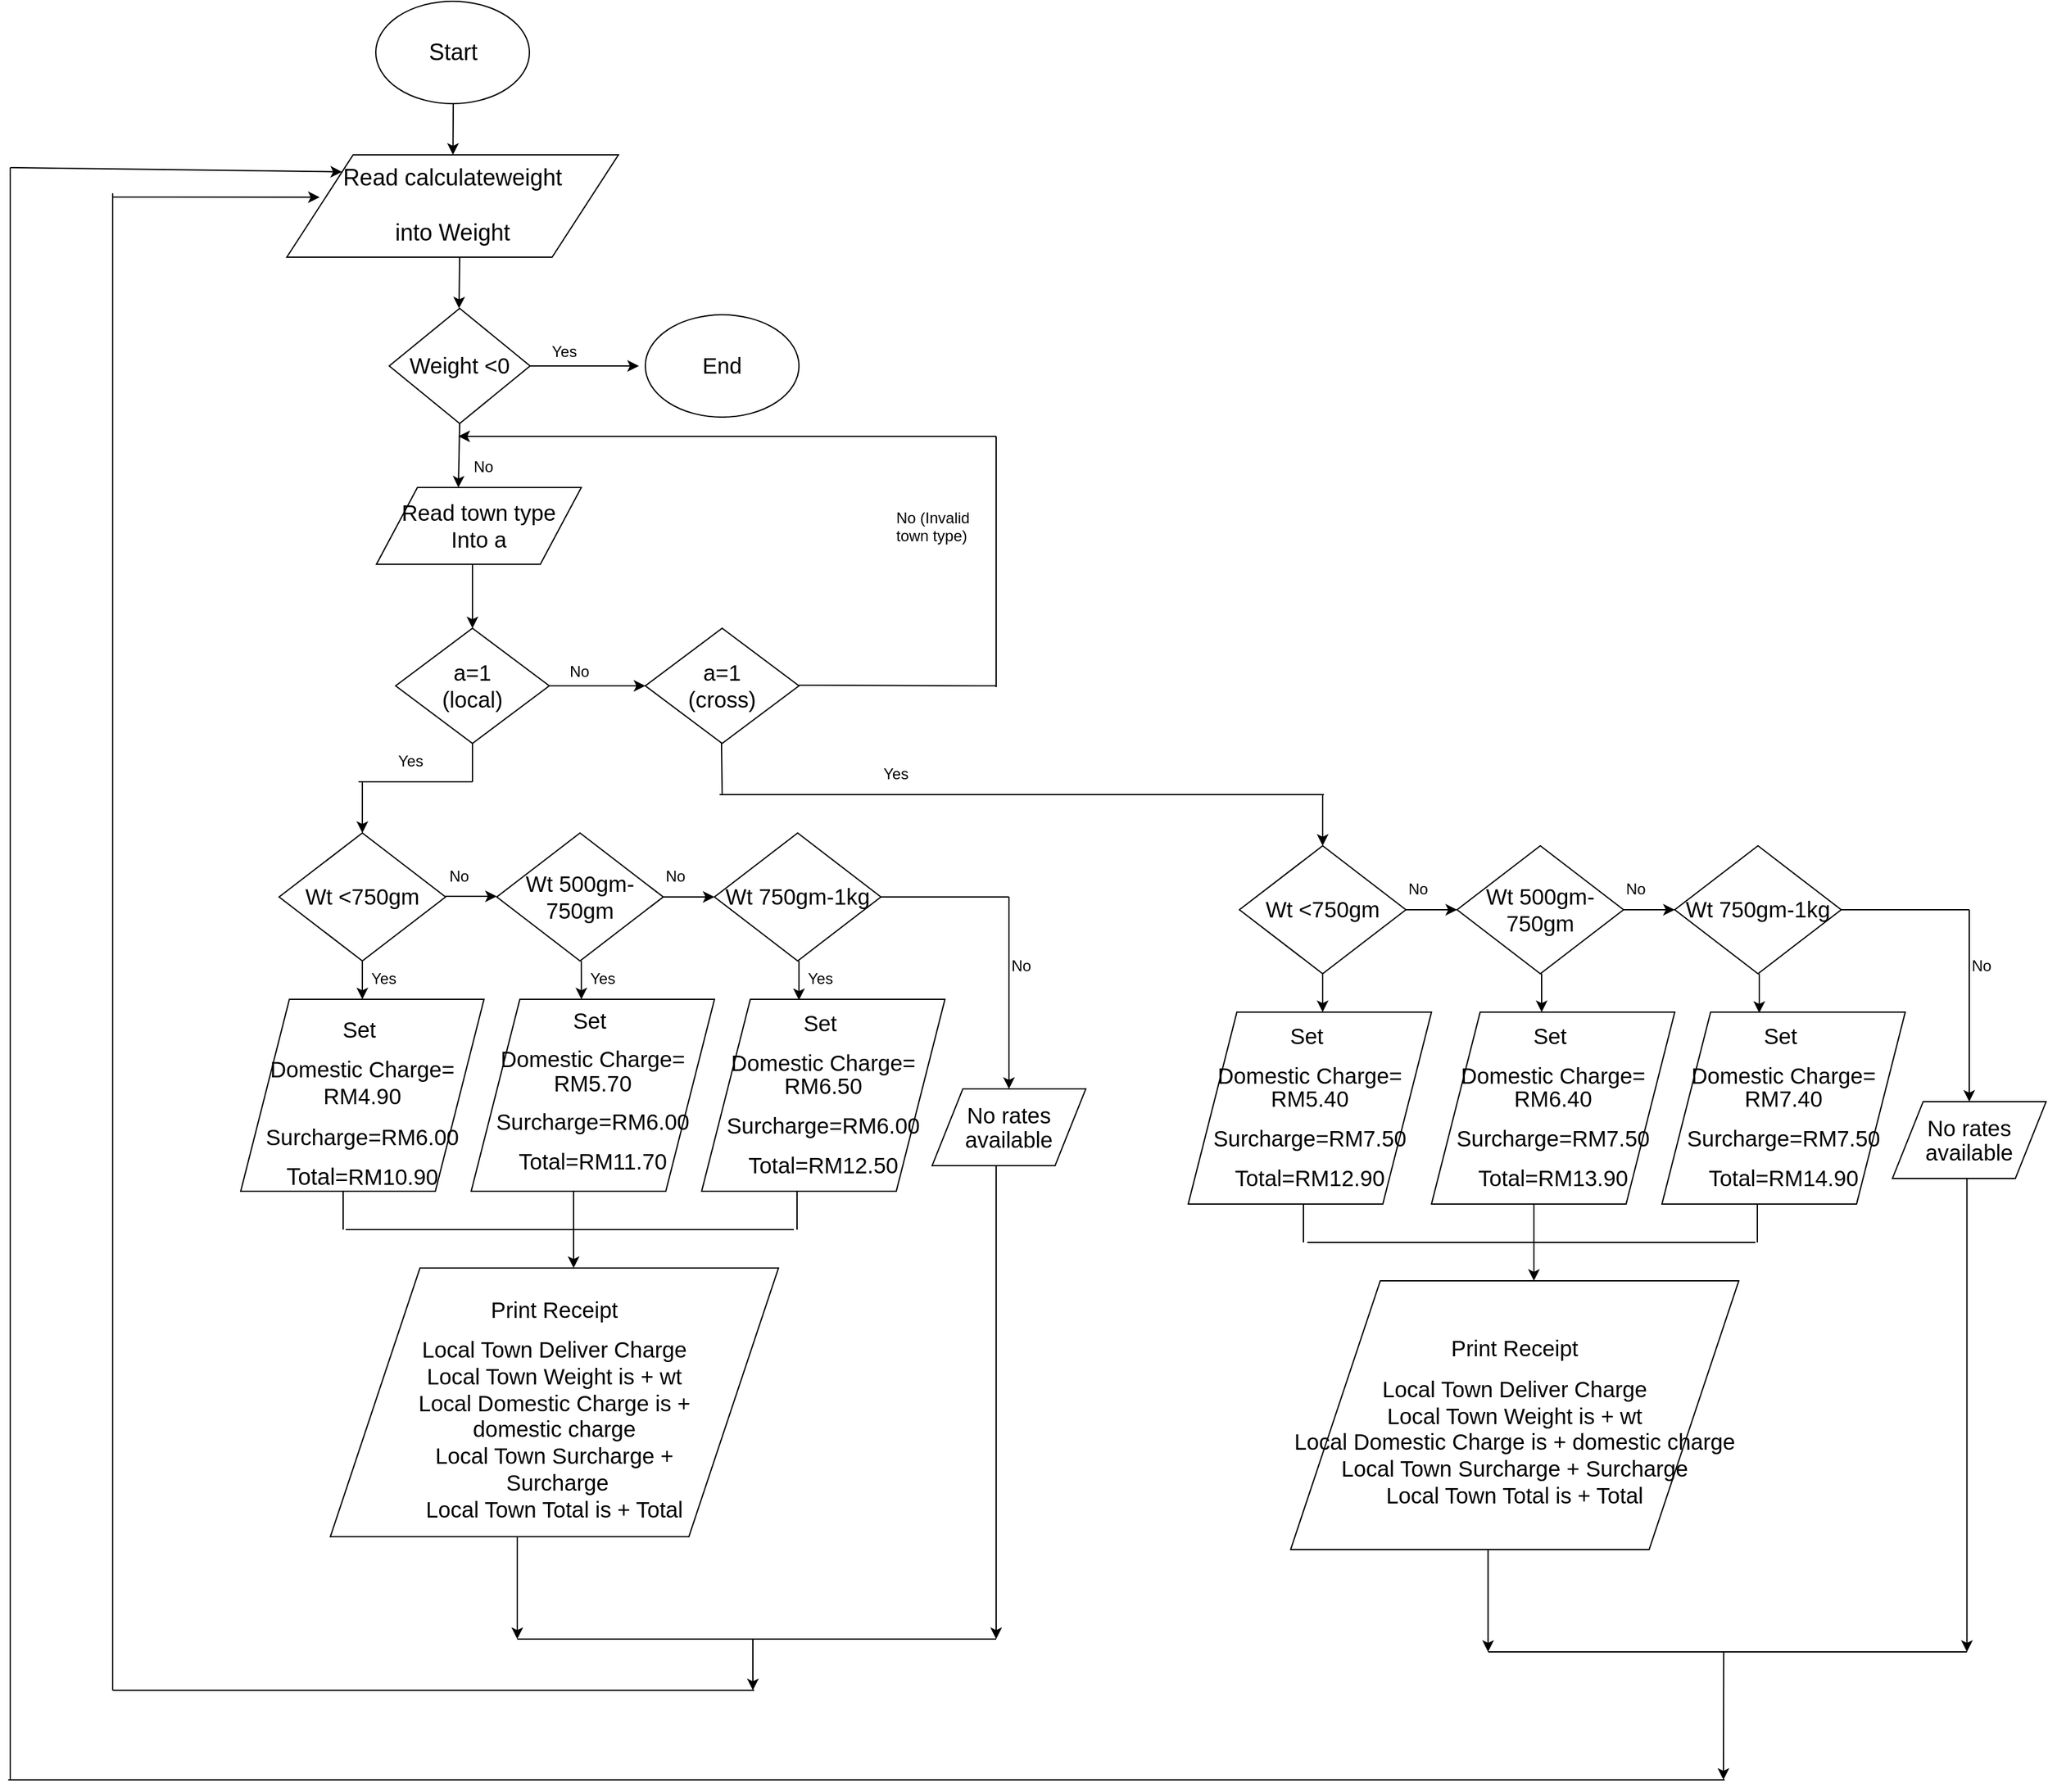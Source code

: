 <mxfile version="12.4.2" type="github" pages="1">
  <diagram id="fZQAIkFPSf0FC2olkCXM" name="Page-1">
    <mxGraphModel dx="1888" dy="580" grid="1" gridSize="10" guides="1" tooltips="1" connect="1" arrows="1" fold="1" page="1" pageScale="1" pageWidth="850" pageHeight="1100" math="0" shadow="0">
      <root>
        <mxCell id="0"/>
        <mxCell id="1" parent="0"/>
        <mxCell id="2pzmDeQNMWU30Hr4lsu3-1" value="&lt;font style=&quot;font-size: 18px&quot;&gt;Start&lt;/font&gt;" style="ellipse;whiteSpace=wrap;html=1;" parent="1" vertex="1">
          <mxGeometry x="-474.5" y="50" width="120" height="80" as="geometry"/>
        </mxCell>
        <mxCell id="2pzmDeQNMWU30Hr4lsu3-3" value="&lt;font style=&quot;font-size: 18px&quot;&gt;&lt;span style=&quot;text-align: left ; white-space: nowrap&quot;&gt;Read calculateweight&lt;/span&gt;&lt;br style=&quot;text-align: left ; white-space: nowrap&quot;&gt;&lt;br style=&quot;text-align: left ; white-space: nowrap&quot;&gt;&lt;span style=&quot;text-align: left ; white-space: nowrap&quot;&gt;into Weight&lt;/span&gt;&lt;/font&gt;" style="shape=parallelogram;perimeter=parallelogramPerimeter;whiteSpace=wrap;html=1;" parent="1" vertex="1">
          <mxGeometry x="-544" y="170" width="259" height="80" as="geometry"/>
        </mxCell>
        <mxCell id="2pzmDeQNMWU30Hr4lsu3-5" value="&lt;p class=&quot;MsoNormal&quot; align=&quot;center&quot;&gt;&lt;span style=&quot;font-size: 13.0pt ; line-height: 107%&quot;&gt;Weight &amp;lt;0&lt;/span&gt;&lt;/p&gt;" style="rhombus;whiteSpace=wrap;html=1;" parent="1" vertex="1">
          <mxGeometry x="-464" y="290" width="110" height="90" as="geometry"/>
        </mxCell>
        <mxCell id="2pzmDeQNMWU30Hr4lsu3-6" value="&lt;p class=&quot;MsoNormal&quot; align=&quot;center&quot;&gt;&lt;span style=&quot;font-size: 13.0pt ; line-height: 107%&quot;&gt;End&lt;/span&gt;&lt;/p&gt;" style="ellipse;whiteSpace=wrap;html=1;" parent="1" vertex="1">
          <mxGeometry x="-264" y="295" width="120" height="80" as="geometry"/>
        </mxCell>
        <mxCell id="2pzmDeQNMWU30Hr4lsu3-7" value="&lt;span style=&quot;font-size: 17.333px&quot;&gt;Read town type&lt;br&gt;Into a&lt;br&gt;&lt;/span&gt;" style="shape=parallelogram;perimeter=parallelogramPerimeter;whiteSpace=wrap;html=1;" parent="1" vertex="1">
          <mxGeometry x="-474" y="430" width="160" height="60" as="geometry"/>
        </mxCell>
        <mxCell id="2pzmDeQNMWU30Hr4lsu3-8" value="&lt;span style=&quot;font-size: 17.333px&quot;&gt;a=1&lt;br&gt;(local)&lt;br&gt;&lt;/span&gt;" style="rhombus;whiteSpace=wrap;html=1;" parent="1" vertex="1">
          <mxGeometry x="-459" y="540" width="120" height="90" as="geometry"/>
        </mxCell>
        <mxCell id="2pzmDeQNMWU30Hr4lsu3-9" value="&lt;span style=&quot;font-size: 17.333px&quot;&gt;a=1&lt;br&gt;(cross)&lt;br&gt;&lt;/span&gt;" style="rhombus;whiteSpace=wrap;html=1;" parent="1" vertex="1">
          <mxGeometry x="-264" y="540" width="120" height="90" as="geometry"/>
        </mxCell>
        <mxCell id="2pzmDeQNMWU30Hr4lsu3-10" value="&lt;p class=&quot;MsoNormal&quot; align=&quot;center&quot;&gt;&lt;span style=&quot;font-size: 13.0pt ; line-height: 107%&quot;&gt;Wt &amp;lt;750gm&lt;/span&gt;&lt;/p&gt;" style="rhombus;whiteSpace=wrap;html=1;" parent="1" vertex="1">
          <mxGeometry x="-550" y="700" width="130" height="100" as="geometry"/>
        </mxCell>
        <mxCell id="2pzmDeQNMWU30Hr4lsu3-11" value="&lt;p class=&quot;MsoNormal&quot; align=&quot;center&quot;&gt;&lt;span style=&quot;color: rgba(0 , 0 , 0 , 0) ; font-family: monospace ; font-size: 0px ; white-space: nowrap&quot;&gt;%3CmxGraphModel%3E%3Croot%3E%3CmxCell%20id%3D%220%22%2F%3E%3CmxCell%20id%3D%221%22%20parent%3D%220%22%2F%3E%3CmxCell%20id%3D%222%22%20value%3D%22%26lt%3Bp%20class%3D%26quot%3BMsoNormal%26quot%3B%20align%3D%26quot%3Bcenter%26quot%3B%26gt%3B%26lt%3Bspan%20style%3D%26quot%3Bfont-size%3A%2013.0pt%20%3B%20line-height%3A%20107%25%26quot%3B%26gt%3BWt%20below%20500gm%26lt%3B%2Fspan%26gt%3B%26lt%3B%2Fp%26gt%3B%22%20style%3D%22rhombus%3BwhiteSpace%3Dwrap%3Bhtml%3D1%3B%22%20vertex%3D%221%22%20parent%3D%221%22%3E%3CmxGeometry%20x%3D%2210%22%20y%3D%22510%22%20width%3D%22130%22%20height%3D%22100%22%20as%3D%22geometry%22%2F%3E%3C%2FmxCell%3E%3C%2Froot%3E%3C%2FmxGraphModel%3E&lt;/span&gt;&lt;span style=&quot;font-size: 13pt&quot;&gt;Wt 500gm-750gm&lt;/span&gt;&lt;br&gt;&lt;/p&gt;&lt;p class=&quot;MsoNormal&quot; align=&quot;center&quot;&gt;&lt;span style=&quot;font-size: 13.0pt ; line-height: 107%&quot;&gt;&lt;/span&gt;&lt;/p&gt;" style="rhombus;whiteSpace=wrap;html=1;" parent="1" vertex="1">
          <mxGeometry x="-380" y="700" width="130" height="100" as="geometry"/>
        </mxCell>
        <mxCell id="2pzmDeQNMWU30Hr4lsu3-12" value="&lt;p class=&quot;MsoNormal&quot; align=&quot;center&quot;&gt;&lt;span style=&quot;font-size: 13.0pt ; line-height: 107%&quot;&gt;Wt 750gm-1kg&lt;/span&gt;&lt;/p&gt;&lt;p class=&quot;MsoNormal&quot; align=&quot;center&quot;&gt;&lt;span style=&quot;font-size: 13.0pt ; line-height: 107%&quot;&gt;&lt;/span&gt;&lt;/p&gt;" style="rhombus;whiteSpace=wrap;html=1;" parent="1" vertex="1">
          <mxGeometry x="-210" y="700" width="130" height="100" as="geometry"/>
        </mxCell>
        <mxCell id="2pzmDeQNMWU30Hr4lsu3-13" value="&lt;p class=&quot;MsoNormal&quot; align=&quot;center&quot;&gt;&lt;span style=&quot;font-size: 13.0pt ; line-height: 107%&quot;&gt;Set&amp;nbsp;&lt;/span&gt;&lt;/p&gt;&lt;p class=&quot;MsoNormal&quot; align=&quot;center&quot;&gt;&lt;span style=&quot;font-size: 13pt&quot;&gt;Domestic Charge= RM4.90&lt;/span&gt;&lt;/p&gt;&lt;p class=&quot;MsoNormal&quot; align=&quot;center&quot;&gt;&lt;span style=&quot;font-size: 13.0pt ; line-height: 107%&quot;&gt;Surcharge=RM6.00&lt;/span&gt;&lt;/p&gt;&lt;span style=&quot;line-height: 107% ; font-family: &amp;#34;calibri&amp;#34; , sans-serif&quot;&gt;&lt;font style=&quot;font-size: 18px&quot;&gt;Total&lt;/font&gt;&lt;/span&gt;&lt;span style=&quot;font-size: 13.0pt ; line-height: 107% ; font-family: &amp;#34;calibri&amp;#34; , sans-serif&quot;&gt;=RM10.90&lt;/span&gt;" style="shape=parallelogram;perimeter=parallelogramPerimeter;whiteSpace=wrap;html=1;" parent="1" vertex="1">
          <mxGeometry x="-580" y="830" width="190" height="150" as="geometry"/>
        </mxCell>
        <mxCell id="2pzmDeQNMWU30Hr4lsu3-14" value="&lt;p class=&quot;MsoNormal&quot; align=&quot;center&quot;&gt;&lt;span style=&quot;font-size: 13.0pt ; line-height: 107%&quot;&gt;&lt;br&gt;&lt;/span&gt;&lt;/p&gt;&lt;p class=&quot;MsoNormal&quot; align=&quot;center&quot;&gt;&lt;span style=&quot;font-size: 13.0pt ; line-height: 107%&quot;&gt;&lt;br&gt;&lt;/span&gt;&lt;/p&gt;&lt;p class=&quot;MsoNormal&quot; align=&quot;center&quot;&gt;&lt;span style=&quot;font-size: 13.0pt ; line-height: 107%&quot;&gt;&lt;br&gt;&lt;/span&gt;&lt;/p&gt;&lt;p class=&quot;MsoNormal&quot; align=&quot;center&quot;&gt;&lt;span style=&quot;font-size: 13.0pt ; line-height: 107%&quot;&gt;&lt;br&gt;&lt;/span&gt;&lt;/p&gt;&lt;p class=&quot;MsoNormal&quot; align=&quot;center&quot;&gt;&lt;span style=&quot;font-size: 13.0pt ; line-height: 107%&quot;&gt;Set&amp;nbsp;&lt;/span&gt;&lt;/p&gt;&lt;p class=&quot;MsoNormal&quot; align=&quot;center&quot;&gt;&lt;span style=&quot;font-size: 13.0pt ; line-height: 107%&quot;&gt;Domestic Charge= RM5.70&lt;/span&gt;&lt;/p&gt;&lt;p class=&quot;MsoNormal&quot; align=&quot;center&quot;&gt;&lt;span style=&quot;font-size: 13.0pt ; line-height: 107%&quot;&gt;Surcharge=RM6.00&lt;/span&gt;&lt;/p&gt;&lt;p class=&quot;MsoNormal&quot; align=&quot;center&quot;&gt;&lt;span style=&quot;font-size: 13.0pt ; line-height: 107%&quot;&gt;Total=RM11.70&lt;/span&gt;&lt;/p&gt;&lt;p class=&quot;MsoNormal&quot; align=&quot;center&quot;&gt;&lt;br&gt;&lt;br&gt;&lt;br&gt;&lt;br&gt;&lt;br&gt;&lt;br&gt;&lt;/p&gt;&lt;p class=&quot;MsoNormal&quot;&gt;&lt;span style=&quot;font-size: 13.0pt ; line-height: 107%&quot;&gt;&amp;nbsp;&lt;/span&gt;&lt;/p&gt;" style="shape=parallelogram;perimeter=parallelogramPerimeter;whiteSpace=wrap;html=1;" parent="1" vertex="1">
          <mxGeometry x="-400" y="830" width="190" height="150" as="geometry"/>
        </mxCell>
        <mxCell id="2pzmDeQNMWU30Hr4lsu3-15" value="&lt;p class=&quot;MsoNormal&quot; align=&quot;center&quot;&gt;&lt;span style=&quot;font-size: 13.0pt ; line-height: 107%&quot;&gt;Set&amp;nbsp;&lt;/span&gt;&lt;/p&gt;&lt;p class=&quot;MsoNormal&quot; align=&quot;center&quot;&gt;&lt;span style=&quot;font-size: 13.0pt ; line-height: 107%&quot;&gt;Domestic Charge= RM6.50&lt;/span&gt;&lt;/p&gt;&lt;p class=&quot;MsoNormal&quot; align=&quot;center&quot;&gt;&lt;span style=&quot;font-size: 13.0pt ; line-height: 107%&quot;&gt;Surcharge=RM6.00&lt;/span&gt;&lt;/p&gt;&lt;p class=&quot;MsoNormal&quot; align=&quot;center&quot;&gt;&lt;span style=&quot;font-size: 13pt&quot;&gt;Total=RM12.50&lt;/span&gt;&lt;/p&gt;" style="shape=parallelogram;perimeter=parallelogramPerimeter;whiteSpace=wrap;html=1;" parent="1" vertex="1">
          <mxGeometry x="-220" y="830" width="190" height="150" as="geometry"/>
        </mxCell>
        <mxCell id="2pzmDeQNMWU30Hr4lsu3-16" value="&lt;p class=&quot;MsoNormal&quot; align=&quot;center&quot;&gt;&lt;span style=&quot;font-size: 13.0pt ; line-height: 107%&quot;&gt;Print Receipt&lt;/span&gt;&lt;/p&gt;&lt;span style=&quot;font-size: 13pt&quot;&gt;Local Town Deliver Charge&lt;/span&gt;&lt;br&gt;&lt;span style=&quot;font-size: 13pt&quot;&gt;Local Town Weight is + wt&lt;/span&gt;&lt;br&gt;&lt;span style=&quot;font-size: 13pt&quot;&gt;Local Domestic Charge is + &lt;br&gt;domestic&amp;nbsp;&lt;/span&gt;&lt;span style=&quot;font-size: 13pt&quot;&gt;charge&lt;/span&gt;&lt;span style=&quot;font-size: 13pt&quot;&gt;&lt;br&gt;&lt;/span&gt;&lt;span style=&quot;font-size: 13pt&quot;&gt;Local Town Surcharge +&lt;br&gt;&amp;nbsp;Surcharge&lt;/span&gt;&lt;br&gt;&lt;span style=&quot;font-size: 13pt&quot;&gt;Local Town Total is + Total&lt;/span&gt;" style="shape=parallelogram;perimeter=parallelogramPerimeter;whiteSpace=wrap;html=1;" parent="1" vertex="1">
          <mxGeometry x="-510" y="1040" width="350" height="210" as="geometry"/>
        </mxCell>
        <mxCell id="2pzmDeQNMWU30Hr4lsu3-18" value="&lt;p class=&quot;MsoNormal&quot; align=&quot;center&quot;&gt;&lt;span style=&quot;font-size: 13.0pt ; line-height: 107%&quot;&gt;No rates available&lt;/span&gt;&lt;/p&gt;" style="shape=parallelogram;perimeter=parallelogramPerimeter;whiteSpace=wrap;html=1;" parent="1" vertex="1">
          <mxGeometry x="-40" y="900" width="120" height="60" as="geometry"/>
        </mxCell>
        <mxCell id="2pzmDeQNMWU30Hr4lsu3-23" value="" style="endArrow=classic;html=1;exitX=1;exitY=0.5;exitDx=0;exitDy=0;" parent="1" source="2pzmDeQNMWU30Hr4lsu3-5" edge="1">
          <mxGeometry width="50" height="50" relative="1" as="geometry">
            <mxPoint x="-309" y="390" as="sourcePoint"/>
            <mxPoint x="-269" y="335" as="targetPoint"/>
          </mxGeometry>
        </mxCell>
        <mxCell id="2pzmDeQNMWU30Hr4lsu3-26" value="" style="endArrow=classic;html=1;" parent="1" edge="1">
          <mxGeometry width="50" height="50" relative="1" as="geometry">
            <mxPoint x="-409" y="380" as="sourcePoint"/>
            <mxPoint x="-410" y="430" as="targetPoint"/>
          </mxGeometry>
        </mxCell>
        <mxCell id="2pzmDeQNMWU30Hr4lsu3-27" value="" style="endArrow=classic;html=1;entryX=0.5;entryY=0;entryDx=0;entryDy=0;" parent="1" target="2pzmDeQNMWU30Hr4lsu3-8" edge="1">
          <mxGeometry width="50" height="50" relative="1" as="geometry">
            <mxPoint x="-399" y="490" as="sourcePoint"/>
            <mxPoint x="-354" y="440" as="targetPoint"/>
          </mxGeometry>
        </mxCell>
        <mxCell id="2pzmDeQNMWU30Hr4lsu3-28" value="" style="endArrow=classic;html=1;exitX=1;exitY=0.5;exitDx=0;exitDy=0;entryX=0;entryY=0.5;entryDx=0;entryDy=0;" parent="1" source="2pzmDeQNMWU30Hr4lsu3-8" target="2pzmDeQNMWU30Hr4lsu3-9" edge="1">
          <mxGeometry width="50" height="50" relative="1" as="geometry">
            <mxPoint x="-309" y="630" as="sourcePoint"/>
            <mxPoint x="-259" y="580" as="targetPoint"/>
          </mxGeometry>
        </mxCell>
        <mxCell id="2pzmDeQNMWU30Hr4lsu3-29" value="" style="endArrow=none;html=1;" parent="1" edge="1">
          <mxGeometry width="50" height="50" relative="1" as="geometry">
            <mxPoint x="-144" y="584.5" as="sourcePoint"/>
            <mxPoint x="10" y="585" as="targetPoint"/>
          </mxGeometry>
        </mxCell>
        <mxCell id="2pzmDeQNMWU30Hr4lsu3-30" value="" style="endArrow=none;html=1;" parent="1" edge="1">
          <mxGeometry width="50" height="50" relative="1" as="geometry">
            <mxPoint x="10" y="586" as="sourcePoint"/>
            <mxPoint x="10" y="390" as="targetPoint"/>
          </mxGeometry>
        </mxCell>
        <mxCell id="2pzmDeQNMWU30Hr4lsu3-31" value="" style="endArrow=classic;html=1;" parent="1" edge="1">
          <mxGeometry width="50" height="50" relative="1" as="geometry">
            <mxPoint x="10" y="390" as="sourcePoint"/>
            <mxPoint x="-410" y="390" as="targetPoint"/>
          </mxGeometry>
        </mxCell>
        <mxCell id="2pzmDeQNMWU30Hr4lsu3-32" value="" style="endArrow=none;html=1;" parent="1" edge="1">
          <mxGeometry width="50" height="50" relative="1" as="geometry">
            <mxPoint x="-399" y="630" as="sourcePoint"/>
            <mxPoint x="-399" y="660" as="targetPoint"/>
          </mxGeometry>
        </mxCell>
        <mxCell id="2pzmDeQNMWU30Hr4lsu3-33" value="" style="endArrow=none;html=1;" parent="1" edge="1">
          <mxGeometry width="50" height="50" relative="1" as="geometry">
            <mxPoint x="-399" y="660" as="sourcePoint"/>
            <mxPoint x="-488" y="660" as="targetPoint"/>
          </mxGeometry>
        </mxCell>
        <mxCell id="2pzmDeQNMWU30Hr4lsu3-34" value="" style="endArrow=classic;html=1;entryX=0.5;entryY=0;entryDx=0;entryDy=0;" parent="1" target="2pzmDeQNMWU30Hr4lsu3-10" edge="1">
          <mxGeometry width="50" height="50" relative="1" as="geometry">
            <mxPoint x="-485" y="660" as="sourcePoint"/>
            <mxPoint x="-430" y="610" as="targetPoint"/>
          </mxGeometry>
        </mxCell>
        <mxCell id="2pzmDeQNMWU30Hr4lsu3-38" value="" style="endArrow=classic;html=1;entryX=0;entryY=0.5;entryDx=0;entryDy=0;" parent="1" target="2pzmDeQNMWU30Hr4lsu3-12" edge="1">
          <mxGeometry width="50" height="50" relative="1" as="geometry">
            <mxPoint x="-250" y="750" as="sourcePoint"/>
            <mxPoint x="-200" y="700" as="targetPoint"/>
          </mxGeometry>
        </mxCell>
        <mxCell id="2pzmDeQNMWU30Hr4lsu3-39" value="" style="endArrow=classic;html=1;entryX=0.5;entryY=0;entryDx=0;entryDy=0;" parent="1" target="2pzmDeQNMWU30Hr4lsu3-13" edge="1">
          <mxGeometry width="50" height="50" relative="1" as="geometry">
            <mxPoint x="-485" y="800" as="sourcePoint"/>
            <mxPoint x="-439" y="750" as="targetPoint"/>
          </mxGeometry>
        </mxCell>
        <mxCell id="2pzmDeQNMWU30Hr4lsu3-40" value="" style="endArrow=classic;html=1;entryX=0.453;entryY=0;entryDx=0;entryDy=0;entryPerimeter=0;" parent="1" target="2pzmDeQNMWU30Hr4lsu3-14" edge="1">
          <mxGeometry width="50" height="50" relative="1" as="geometry">
            <mxPoint x="-314" y="800" as="sourcePoint"/>
            <mxPoint x="-264" y="750" as="targetPoint"/>
          </mxGeometry>
        </mxCell>
        <mxCell id="2pzmDeQNMWU30Hr4lsu3-41" value="" style="endArrow=classic;html=1;entryX=0.4;entryY=0.004;entryDx=0;entryDy=0;entryPerimeter=0;" parent="1" target="2pzmDeQNMWU30Hr4lsu3-15" edge="1">
          <mxGeometry width="50" height="50" relative="1" as="geometry">
            <mxPoint x="-144" y="800" as="sourcePoint"/>
            <mxPoint x="-94" y="750" as="targetPoint"/>
          </mxGeometry>
        </mxCell>
        <mxCell id="2pzmDeQNMWU30Hr4lsu3-42" value="" style="endArrow=none;html=1;" parent="1" edge="1">
          <mxGeometry width="50" height="50" relative="1" as="geometry">
            <mxPoint x="-500" y="1010" as="sourcePoint"/>
            <mxPoint x="-500" y="980" as="targetPoint"/>
          </mxGeometry>
        </mxCell>
        <mxCell id="2pzmDeQNMWU30Hr4lsu3-43" value="" style="endArrow=none;html=1;" parent="1" edge="1">
          <mxGeometry width="50" height="50" relative="1" as="geometry">
            <mxPoint x="-320" y="1010" as="sourcePoint"/>
            <mxPoint x="-320" y="980" as="targetPoint"/>
          </mxGeometry>
        </mxCell>
        <mxCell id="2pzmDeQNMWU30Hr4lsu3-44" value="" style="endArrow=none;html=1;" parent="1" edge="1">
          <mxGeometry width="50" height="50" relative="1" as="geometry">
            <mxPoint x="-145.5" y="1010" as="sourcePoint"/>
            <mxPoint x="-145.5" y="980" as="targetPoint"/>
          </mxGeometry>
        </mxCell>
        <mxCell id="2pzmDeQNMWU30Hr4lsu3-45" value="" style="endArrow=none;html=1;" parent="1" edge="1">
          <mxGeometry width="50" height="50" relative="1" as="geometry">
            <mxPoint x="-498" y="1010" as="sourcePoint"/>
            <mxPoint x="-148" y="1010" as="targetPoint"/>
          </mxGeometry>
        </mxCell>
        <mxCell id="2pzmDeQNMWU30Hr4lsu3-48" value="" style="endArrow=classic;html=1;" parent="1" edge="1">
          <mxGeometry width="50" height="50" relative="1" as="geometry">
            <mxPoint x="-320" y="1010" as="sourcePoint"/>
            <mxPoint x="-320" y="1040" as="targetPoint"/>
          </mxGeometry>
        </mxCell>
        <mxCell id="2pzmDeQNMWU30Hr4lsu3-49" value="" style="endArrow=none;html=1;" parent="1" edge="1">
          <mxGeometry width="50" height="50" relative="1" as="geometry">
            <mxPoint x="-80" y="750" as="sourcePoint"/>
            <mxPoint x="20" y="750" as="targetPoint"/>
          </mxGeometry>
        </mxCell>
        <mxCell id="2pzmDeQNMWU30Hr4lsu3-50" value="" style="endArrow=classic;html=1;entryX=0.5;entryY=0;entryDx=0;entryDy=0;" parent="1" target="2pzmDeQNMWU30Hr4lsu3-18" edge="1">
          <mxGeometry width="50" height="50" relative="1" as="geometry">
            <mxPoint x="20" y="750" as="sourcePoint"/>
            <mxPoint x="70" y="700" as="targetPoint"/>
          </mxGeometry>
        </mxCell>
        <mxCell id="2pzmDeQNMWU30Hr4lsu3-52" value="&lt;p class=&quot;MsoNormal&quot; align=&quot;center&quot;&gt;&lt;span style=&quot;font-size: 13.0pt ; line-height: 107%&quot;&gt;Wt &amp;lt;750gm&lt;/span&gt;&lt;/p&gt;" style="rhombus;whiteSpace=wrap;html=1;" parent="1" vertex="1">
          <mxGeometry x="200" y="710" width="130" height="100" as="geometry"/>
        </mxCell>
        <mxCell id="2pzmDeQNMWU30Hr4lsu3-53" value="&lt;p class=&quot;MsoNormal&quot; align=&quot;center&quot;&gt;&lt;span style=&quot;color: rgba(0 , 0 , 0 , 0) ; font-family: monospace ; font-size: 0px ; white-space: nowrap&quot;&gt;%3CmxGraphModel%3E%3Croot%3E%3CmxCell%20id%3D%220%22%2F%3E%3CmxCell%20id%3D%221%22%20parent%3D%220%22%2F%3E%3CmxCell%20id%3D%222%22%20value%3D%22%26lt%3Bp%20class%3D%26quot%3BMsoNormal%26quot%3B%20align%3D%26quot%3Bcenter%26quot%3B%26gt%3B%26lt%3Bspan%20style%3D%26quot%3Bfont-size%3A%2013.0pt%20%3B%20line-height%3A%20107%25%26quot%3B%26gt%3BWt%20below%20500gm%26lt%3B%2Fspan%26gt%3B%26lt%3B%2Fp%26gt%3B%22%20style%3D%22rhombus%3BwhiteSpace%3Dwrap%3Bhtml%3D1%3B%22%20vertex%3D%221%22%20parent%3D%221%22%3E%3CmxGeometry%20x%3D%2210%22%20y%3D%22510%22%20width%3D%22130%22%20height%3D%22100%22%20as%3D%22geometry%22%2F%3E%3C%2FmxCell%3E%3C%2Froot%3E%3C%2FmxGraphModel%3E&lt;/span&gt;&lt;span style=&quot;font-size: 13pt&quot;&gt;Wt 500gm-750gm&lt;/span&gt;&lt;br&gt;&lt;/p&gt;&lt;p class=&quot;MsoNormal&quot; align=&quot;center&quot;&gt;&lt;span style=&quot;font-size: 13.0pt ; line-height: 107%&quot;&gt;&lt;/span&gt;&lt;/p&gt;" style="rhombus;whiteSpace=wrap;html=1;" parent="1" vertex="1">
          <mxGeometry x="370" y="710" width="130" height="100" as="geometry"/>
        </mxCell>
        <mxCell id="2pzmDeQNMWU30Hr4lsu3-54" value="&lt;p class=&quot;MsoNormal&quot; align=&quot;center&quot;&gt;&lt;span style=&quot;font-size: 13.0pt ; line-height: 107%&quot;&gt;Wt 750gm-1kg&lt;/span&gt;&lt;/p&gt;&lt;p class=&quot;MsoNormal&quot; align=&quot;center&quot;&gt;&lt;span style=&quot;font-size: 13.0pt ; line-height: 107%&quot;&gt;&lt;/span&gt;&lt;/p&gt;" style="rhombus;whiteSpace=wrap;html=1;" parent="1" vertex="1">
          <mxGeometry x="540" y="710" width="130" height="100" as="geometry"/>
        </mxCell>
        <mxCell id="2pzmDeQNMWU30Hr4lsu3-55" value="&lt;p class=&quot;MsoNormal&quot; align=&quot;center&quot;&gt;&lt;span style=&quot;font-size: 13.0pt ; line-height: 107%&quot;&gt;Set&amp;nbsp;&lt;/span&gt;&lt;/p&gt;&lt;p class=&quot;MsoNormal&quot; align=&quot;center&quot;&gt;&lt;span style=&quot;font-size: 13.0pt ; line-height: 107%&quot;&gt;Domestic Charge= RM6.40&lt;/span&gt;&lt;/p&gt;&lt;p class=&quot;MsoNormal&quot; align=&quot;center&quot;&gt;&lt;span style=&quot;font-size: 13.0pt ; line-height: 107%&quot;&gt;Surcharge=RM7.50&lt;/span&gt;&lt;/p&gt;&lt;p class=&quot;MsoNormal&quot; align=&quot;center&quot;&gt;&lt;span style=&quot;font-size: 13pt&quot;&gt;Total=RM13.90&lt;/span&gt;&lt;/p&gt;" style="shape=parallelogram;perimeter=parallelogramPerimeter;whiteSpace=wrap;html=1;" parent="1" vertex="1">
          <mxGeometry x="350" y="840" width="190" height="150" as="geometry"/>
        </mxCell>
        <mxCell id="2pzmDeQNMWU30Hr4lsu3-56" value="&lt;p class=&quot;MsoNormal&quot; align=&quot;center&quot;&gt;&lt;span style=&quot;font-size: 13.0pt ; line-height: 107%&quot;&gt;Set&amp;nbsp;&lt;/span&gt;&lt;/p&gt;&lt;p class=&quot;MsoNormal&quot; align=&quot;center&quot;&gt;&lt;span style=&quot;font-size: 13.0pt ; line-height: 107%&quot;&gt;Domestic Charge= RM7.40&lt;/span&gt;&lt;/p&gt;&lt;p class=&quot;MsoNormal&quot; align=&quot;center&quot;&gt;&lt;span style=&quot;font-size: 13.0pt ; line-height: 107%&quot;&gt;Surcharge=RM7.50&lt;/span&gt;&lt;/p&gt;&lt;p class=&quot;MsoNormal&quot; align=&quot;center&quot;&gt;&lt;span style=&quot;font-family: &amp;#34;calibri&amp;#34; , sans-serif ; font-size: 13pt&quot;&gt;Total=RM14.90&lt;/span&gt;&lt;/p&gt;" style="shape=parallelogram;perimeter=parallelogramPerimeter;whiteSpace=wrap;html=1;" parent="1" vertex="1">
          <mxGeometry x="530" y="840" width="190" height="150" as="geometry"/>
        </mxCell>
        <mxCell id="2pzmDeQNMWU30Hr4lsu3-57" value="&lt;p class=&quot;MsoNormal&quot; align=&quot;center&quot;&gt;&lt;span style=&quot;font-size: 13.0pt ; line-height: 107%&quot;&gt;Print Receipt&lt;/span&gt;&lt;/p&gt;&lt;span style=&quot;font-size: 13pt&quot;&gt;Local Town Deliver Charge&lt;/span&gt;&lt;br&gt;&lt;span style=&quot;font-size: 13pt&quot;&gt;Local Town Weight is + wt&lt;/span&gt;&lt;br&gt;&lt;span style=&quot;font-size: 13pt&quot;&gt;Local Domestic Charge is + domestic&amp;nbsp;&lt;/span&gt;&lt;span style=&quot;font-size: 13pt&quot;&gt;charge&lt;/span&gt;&lt;span style=&quot;font-size: 13pt&quot;&gt;&lt;br&gt;&lt;/span&gt;&lt;span style=&quot;font-size: 13pt&quot;&gt;Local Town Surcharge + Surcharge&lt;/span&gt;&lt;br&gt;&lt;span style=&quot;font-size: 13pt&quot;&gt;Local Town Total is + Total&lt;/span&gt;" style="shape=parallelogram;perimeter=parallelogramPerimeter;whiteSpace=wrap;html=1;" parent="1" vertex="1">
          <mxGeometry x="240" y="1050" width="350" height="210" as="geometry"/>
        </mxCell>
        <mxCell id="2pzmDeQNMWU30Hr4lsu3-58" value="&lt;p class=&quot;MsoNormal&quot; align=&quot;center&quot;&gt;&lt;span style=&quot;font-size: 13.0pt ; line-height: 107%&quot;&gt;No rates available&lt;/span&gt;&lt;/p&gt;" style="shape=parallelogram;perimeter=parallelogramPerimeter;whiteSpace=wrap;html=1;" parent="1" vertex="1">
          <mxGeometry x="710" y="910" width="120" height="60" as="geometry"/>
        </mxCell>
        <mxCell id="2pzmDeQNMWU30Hr4lsu3-59" value="" style="endArrow=none;html=1;" parent="1" edge="1">
          <mxGeometry width="50" height="50" relative="1" as="geometry">
            <mxPoint x="-206" y="670" as="sourcePoint"/>
            <mxPoint x="266" y="670" as="targetPoint"/>
          </mxGeometry>
        </mxCell>
        <mxCell id="2pzmDeQNMWU30Hr4lsu3-60" value="" style="endArrow=classic;html=1;entryX=0.5;entryY=0;entryDx=0;entryDy=0;" parent="1" edge="1">
          <mxGeometry width="50" height="50" relative="1" as="geometry">
            <mxPoint x="265" y="670" as="sourcePoint"/>
            <mxPoint x="265" y="710" as="targetPoint"/>
          </mxGeometry>
        </mxCell>
        <mxCell id="2pzmDeQNMWU30Hr4lsu3-61" value="" style="endArrow=classic;html=1;entryX=0;entryY=0.5;entryDx=0;entryDy=0;" parent="1" target="2pzmDeQNMWU30Hr4lsu3-53" edge="1">
          <mxGeometry width="50" height="50" relative="1" as="geometry">
            <mxPoint x="330" y="760" as="sourcePoint"/>
            <mxPoint x="380" y="710" as="targetPoint"/>
          </mxGeometry>
        </mxCell>
        <mxCell id="2pzmDeQNMWU30Hr4lsu3-62" value="" style="endArrow=classic;html=1;entryX=0;entryY=0.5;entryDx=0;entryDy=0;" parent="1" target="2pzmDeQNMWU30Hr4lsu3-54" edge="1">
          <mxGeometry width="50" height="50" relative="1" as="geometry">
            <mxPoint x="500" y="760" as="sourcePoint"/>
            <mxPoint x="550" y="710" as="targetPoint"/>
          </mxGeometry>
        </mxCell>
        <mxCell id="2pzmDeQNMWU30Hr4lsu3-63" value="" style="endArrow=classic;html=1;entryX=0.5;entryY=0;entryDx=0;entryDy=0;" parent="1" edge="1">
          <mxGeometry width="50" height="50" relative="1" as="geometry">
            <mxPoint x="265" y="810" as="sourcePoint"/>
            <mxPoint x="265" y="840" as="targetPoint"/>
          </mxGeometry>
        </mxCell>
        <mxCell id="2pzmDeQNMWU30Hr4lsu3-64" value="" style="endArrow=classic;html=1;entryX=0.453;entryY=0;entryDx=0;entryDy=0;entryPerimeter=0;" parent="1" target="2pzmDeQNMWU30Hr4lsu3-55" edge="1">
          <mxGeometry width="50" height="50" relative="1" as="geometry">
            <mxPoint x="436" y="810" as="sourcePoint"/>
            <mxPoint x="486" y="760" as="targetPoint"/>
          </mxGeometry>
        </mxCell>
        <mxCell id="2pzmDeQNMWU30Hr4lsu3-65" value="" style="endArrow=classic;html=1;entryX=0.4;entryY=0.004;entryDx=0;entryDy=0;entryPerimeter=0;" parent="1" target="2pzmDeQNMWU30Hr4lsu3-56" edge="1">
          <mxGeometry width="50" height="50" relative="1" as="geometry">
            <mxPoint x="606" y="810" as="sourcePoint"/>
            <mxPoint x="656" y="760" as="targetPoint"/>
          </mxGeometry>
        </mxCell>
        <mxCell id="2pzmDeQNMWU30Hr4lsu3-66" value="" style="endArrow=none;html=1;" parent="1" edge="1">
          <mxGeometry width="50" height="50" relative="1" as="geometry">
            <mxPoint x="250" y="1020" as="sourcePoint"/>
            <mxPoint x="250" y="990" as="targetPoint"/>
          </mxGeometry>
        </mxCell>
        <mxCell id="2pzmDeQNMWU30Hr4lsu3-67" value="" style="endArrow=none;html=1;" parent="1" edge="1">
          <mxGeometry width="50" height="50" relative="1" as="geometry">
            <mxPoint x="430" y="1020" as="sourcePoint"/>
            <mxPoint x="430" y="990" as="targetPoint"/>
          </mxGeometry>
        </mxCell>
        <mxCell id="2pzmDeQNMWU30Hr4lsu3-68" value="" style="endArrow=none;html=1;" parent="1" edge="1">
          <mxGeometry width="50" height="50" relative="1" as="geometry">
            <mxPoint x="604.5" y="1020" as="sourcePoint"/>
            <mxPoint x="604.5" y="990" as="targetPoint"/>
          </mxGeometry>
        </mxCell>
        <mxCell id="2pzmDeQNMWU30Hr4lsu3-69" value="" style="endArrow=none;html=1;" parent="1" edge="1">
          <mxGeometry width="50" height="50" relative="1" as="geometry">
            <mxPoint x="253" y="1020" as="sourcePoint"/>
            <mxPoint x="603" y="1020" as="targetPoint"/>
          </mxGeometry>
        </mxCell>
        <mxCell id="2pzmDeQNMWU30Hr4lsu3-70" value="" style="endArrow=classic;html=1;" parent="1" edge="1">
          <mxGeometry width="50" height="50" relative="1" as="geometry">
            <mxPoint x="430" y="1020" as="sourcePoint"/>
            <mxPoint x="430" y="1050" as="targetPoint"/>
          </mxGeometry>
        </mxCell>
        <mxCell id="2pzmDeQNMWU30Hr4lsu3-71" value="" style="endArrow=none;html=1;" parent="1" edge="1">
          <mxGeometry width="50" height="50" relative="1" as="geometry">
            <mxPoint x="670" y="760" as="sourcePoint"/>
            <mxPoint x="770" y="760" as="targetPoint"/>
          </mxGeometry>
        </mxCell>
        <mxCell id="2pzmDeQNMWU30Hr4lsu3-72" value="" style="endArrow=classic;html=1;entryX=0.5;entryY=0;entryDx=0;entryDy=0;" parent="1" target="2pzmDeQNMWU30Hr4lsu3-58" edge="1">
          <mxGeometry width="50" height="50" relative="1" as="geometry">
            <mxPoint x="770" y="760" as="sourcePoint"/>
            <mxPoint x="820" y="710" as="targetPoint"/>
          </mxGeometry>
        </mxCell>
        <mxCell id="2pzmDeQNMWU30Hr4lsu3-73" value="" style="endArrow=classic;html=1;" parent="1" edge="1">
          <mxGeometry width="50" height="50" relative="1" as="geometry">
            <mxPoint x="-364" y="1250" as="sourcePoint"/>
            <mxPoint x="-364" y="1330" as="targetPoint"/>
          </mxGeometry>
        </mxCell>
        <mxCell id="2pzmDeQNMWU30Hr4lsu3-74" value="" style="endArrow=classic;html=1;" parent="1" edge="1">
          <mxGeometry width="50" height="50" relative="1" as="geometry">
            <mxPoint x="10" y="960" as="sourcePoint"/>
            <mxPoint x="10" y="1330" as="targetPoint"/>
          </mxGeometry>
        </mxCell>
        <mxCell id="2pzmDeQNMWU30Hr4lsu3-75" value="" style="endArrow=none;html=1;" parent="1" edge="1">
          <mxGeometry width="50" height="50" relative="1" as="geometry">
            <mxPoint x="-364" y="1330" as="sourcePoint"/>
            <mxPoint x="10" y="1330" as="targetPoint"/>
          </mxGeometry>
        </mxCell>
        <mxCell id="2pzmDeQNMWU30Hr4lsu3-76" value="" style="endArrow=classic;html=1;" parent="1" edge="1">
          <mxGeometry width="50" height="50" relative="1" as="geometry">
            <mxPoint x="-180" y="1330" as="sourcePoint"/>
            <mxPoint x="-180" y="1370" as="targetPoint"/>
          </mxGeometry>
        </mxCell>
        <mxCell id="2pzmDeQNMWU30Hr4lsu3-77" value="" style="endArrow=none;html=1;" parent="1" edge="1">
          <mxGeometry width="50" height="50" relative="1" as="geometry">
            <mxPoint x="-680" y="1370" as="sourcePoint"/>
            <mxPoint x="-179" y="1370" as="targetPoint"/>
          </mxGeometry>
        </mxCell>
        <mxCell id="2pzmDeQNMWU30Hr4lsu3-78" value="" style="endArrow=none;html=1;" parent="1" edge="1">
          <mxGeometry width="50" height="50" relative="1" as="geometry">
            <mxPoint x="-680" y="1370" as="sourcePoint"/>
            <mxPoint x="-680" y="200" as="targetPoint"/>
          </mxGeometry>
        </mxCell>
        <mxCell id="2pzmDeQNMWU30Hr4lsu3-79" value="" style="endArrow=classic;html=1;entryX=0.099;entryY=0.414;entryDx=0;entryDy=0;entryPerimeter=0;" parent="1" target="2pzmDeQNMWU30Hr4lsu3-3" edge="1">
          <mxGeometry width="50" height="50" relative="1" as="geometry">
            <mxPoint x="-680" y="203" as="sourcePoint"/>
            <mxPoint x="-630" y="150" as="targetPoint"/>
          </mxGeometry>
        </mxCell>
        <mxCell id="2pzmDeQNMWU30Hr4lsu3-80" value="" style="endArrow=none;html=1;" parent="1" edge="1">
          <mxGeometry width="50" height="50" relative="1" as="geometry">
            <mxPoint x="-204.5" y="630" as="sourcePoint"/>
            <mxPoint x="-204" y="670" as="targetPoint"/>
          </mxGeometry>
        </mxCell>
        <mxCell id="2pzmDeQNMWU30Hr4lsu3-81" value="&lt;p class=&quot;MsoNormal&quot; align=&quot;center&quot;&gt;&lt;span style=&quot;font-size: 13.0pt ; line-height: 107%&quot;&gt;Set&amp;nbsp;&lt;/span&gt;&lt;/p&gt;&lt;p class=&quot;MsoNormal&quot; align=&quot;center&quot;&gt;&lt;span style=&quot;font-size: 13.0pt ; line-height: 107%&quot;&gt;Domestic Charge= RM5.40&lt;/span&gt;&lt;/p&gt;&lt;p class=&quot;MsoNormal&quot; align=&quot;center&quot;&gt;&lt;span style=&quot;font-size: 13.0pt ; line-height: 107%&quot;&gt;Surcharge=RM7.50&lt;/span&gt;&lt;/p&gt;&lt;p class=&quot;MsoNormal&quot; align=&quot;center&quot;&gt;&lt;span style=&quot;font-size: 13pt&quot;&gt;Total=RM12.90&lt;/span&gt;&lt;/p&gt;" style="shape=parallelogram;perimeter=parallelogramPerimeter;whiteSpace=wrap;html=1;" parent="1" vertex="1">
          <mxGeometry x="160" y="840" width="190" height="150" as="geometry"/>
        </mxCell>
        <mxCell id="2pzmDeQNMWU30Hr4lsu3-82" value="Yes" style="text;html=1;" parent="1" vertex="1">
          <mxGeometry x="-339" y="310" width="40" height="30" as="geometry"/>
        </mxCell>
        <mxCell id="2pzmDeQNMWU30Hr4lsu3-83" value="No" style="text;html=1;" parent="1" vertex="1">
          <mxGeometry x="-400" y="400" width="40" height="30" as="geometry"/>
        </mxCell>
        <mxCell id="2pzmDeQNMWU30Hr4lsu3-84" value="No (Invalid&#xa;town type)" style="text;html=1;" parent="1" vertex="1">
          <mxGeometry x="-70" y="440" width="80" height="40" as="geometry"/>
        </mxCell>
        <mxCell id="2pzmDeQNMWU30Hr4lsu3-85" value="No" style="text;html=1;" parent="1" vertex="1">
          <mxGeometry x="-325" y="560" width="40" height="30" as="geometry"/>
        </mxCell>
        <mxCell id="2pzmDeQNMWU30Hr4lsu3-86" value="Yes" style="text;html=1;" parent="1" vertex="1">
          <mxGeometry x="-459" y="630" width="40" height="30" as="geometry"/>
        </mxCell>
        <mxCell id="2pzmDeQNMWU30Hr4lsu3-87" value="Yes" style="text;html=1;" parent="1" vertex="1">
          <mxGeometry x="-80" y="640" width="40" height="30" as="geometry"/>
        </mxCell>
        <mxCell id="2pzmDeQNMWU30Hr4lsu3-90" value="No" style="text;html=1;" parent="1" vertex="1">
          <mxGeometry x="-419" y="720" width="40" height="30" as="geometry"/>
        </mxCell>
        <mxCell id="2pzmDeQNMWU30Hr4lsu3-91" value="Yes" style="text;html=1;" parent="1" vertex="1">
          <mxGeometry x="-480" y="800" width="40" height="30" as="geometry"/>
        </mxCell>
        <mxCell id="2pzmDeQNMWU30Hr4lsu3-92" value="Yes" style="text;html=1;" parent="1" vertex="1">
          <mxGeometry x="-309" y="800" width="40" height="30" as="geometry"/>
        </mxCell>
        <mxCell id="2pzmDeQNMWU30Hr4lsu3-93" value="Yes" style="text;html=1;" parent="1" vertex="1">
          <mxGeometry x="-139" y="800" width="40" height="30" as="geometry"/>
        </mxCell>
        <mxCell id="2pzmDeQNMWU30Hr4lsu3-94" value="No" style="text;html=1;" parent="1" vertex="1">
          <mxGeometry x="20" y="790" width="40" height="30" as="geometry"/>
        </mxCell>
        <mxCell id="2pzmDeQNMWU30Hr4lsu3-96" value="" style="endArrow=classic;html=1;entryX=0;entryY=0.5;entryDx=0;entryDy=0;" parent="1" edge="1">
          <mxGeometry width="50" height="50" relative="1" as="geometry">
            <mxPoint x="-420" y="749.5" as="sourcePoint"/>
            <mxPoint x="-380" y="749.5" as="targetPoint"/>
          </mxGeometry>
        </mxCell>
        <mxCell id="2pzmDeQNMWU30Hr4lsu3-97" value="No" style="text;html=1;" parent="1" vertex="1">
          <mxGeometry x="-250" y="720" width="40" height="30" as="geometry"/>
        </mxCell>
        <mxCell id="2pzmDeQNMWU30Hr4lsu3-98" value="No" style="text;html=1;" parent="1" vertex="1">
          <mxGeometry x="330" y="730" width="40" height="30" as="geometry"/>
        </mxCell>
        <mxCell id="2pzmDeQNMWU30Hr4lsu3-99" value="No" style="text;html=1;" parent="1" vertex="1">
          <mxGeometry x="500" y="730" width="40" height="30" as="geometry"/>
        </mxCell>
        <mxCell id="2pzmDeQNMWU30Hr4lsu3-100" value="No" style="text;html=1;" parent="1" vertex="1">
          <mxGeometry x="770" y="790" width="40" height="30" as="geometry"/>
        </mxCell>
        <mxCell id="2pzmDeQNMWU30Hr4lsu3-103" value="" style="endArrow=classic;html=1;" parent="1" target="2pzmDeQNMWU30Hr4lsu3-3" edge="1">
          <mxGeometry width="50" height="50" relative="1" as="geometry">
            <mxPoint x="-414" y="130" as="sourcePoint"/>
            <mxPoint x="-369" y="80" as="targetPoint"/>
          </mxGeometry>
        </mxCell>
        <mxCell id="2pzmDeQNMWU30Hr4lsu3-104" value="" style="endArrow=classic;html=1;" parent="1" edge="1">
          <mxGeometry width="50" height="50" relative="1" as="geometry">
            <mxPoint x="-409" y="250" as="sourcePoint"/>
            <mxPoint x="-409.5" y="290" as="targetPoint"/>
          </mxGeometry>
        </mxCell>
        <mxCell id="hyz8dmKlsaLgf5xf1SCG-1" value="" style="endArrow=classic;html=1;" edge="1" parent="1">
          <mxGeometry width="50" height="50" relative="1" as="geometry">
            <mxPoint x="394.2" y="1260" as="sourcePoint"/>
            <mxPoint x="394.2" y="1340" as="targetPoint"/>
          </mxGeometry>
        </mxCell>
        <mxCell id="hyz8dmKlsaLgf5xf1SCG-2" value="" style="endArrow=classic;html=1;" edge="1" parent="1">
          <mxGeometry width="50" height="50" relative="1" as="geometry">
            <mxPoint x="768.2" y="970" as="sourcePoint"/>
            <mxPoint x="768.2" y="1340" as="targetPoint"/>
          </mxGeometry>
        </mxCell>
        <mxCell id="hyz8dmKlsaLgf5xf1SCG-3" value="" style="endArrow=none;html=1;" edge="1" parent="1">
          <mxGeometry width="50" height="50" relative="1" as="geometry">
            <mxPoint x="394.2" y="1340" as="sourcePoint"/>
            <mxPoint x="768.2" y="1340" as="targetPoint"/>
          </mxGeometry>
        </mxCell>
        <mxCell id="hyz8dmKlsaLgf5xf1SCG-4" value="" style="endArrow=classic;html=1;" edge="1" parent="1">
          <mxGeometry width="50" height="50" relative="1" as="geometry">
            <mxPoint x="578.2" y="1340" as="sourcePoint"/>
            <mxPoint x="578" y="1440" as="targetPoint"/>
          </mxGeometry>
        </mxCell>
        <mxCell id="hyz8dmKlsaLgf5xf1SCG-5" value="" style="endArrow=none;html=1;" edge="1" parent="1">
          <mxGeometry width="50" height="50" relative="1" as="geometry">
            <mxPoint x="-761.6" y="1440" as="sourcePoint"/>
            <mxPoint x="579" y="1440" as="targetPoint"/>
          </mxGeometry>
        </mxCell>
        <mxCell id="hyz8dmKlsaLgf5xf1SCG-6" value="" style="endArrow=none;html=1;" edge="1" parent="1">
          <mxGeometry width="50" height="50" relative="1" as="geometry">
            <mxPoint x="-760" y="1440" as="sourcePoint"/>
            <mxPoint x="-760" y="180" as="targetPoint"/>
          </mxGeometry>
        </mxCell>
        <mxCell id="hyz8dmKlsaLgf5xf1SCG-7" value="" style="endArrow=classic;html=1;entryX=0;entryY=0;entryDx=0;entryDy=0;" edge="1" parent="1" target="2pzmDeQNMWU30Hr4lsu3-3">
          <mxGeometry width="50" height="50" relative="1" as="geometry">
            <mxPoint x="-760" y="180" as="sourcePoint"/>
            <mxPoint x="-598.359" y="180.12" as="targetPoint"/>
          </mxGeometry>
        </mxCell>
      </root>
    </mxGraphModel>
  </diagram>
</mxfile>
